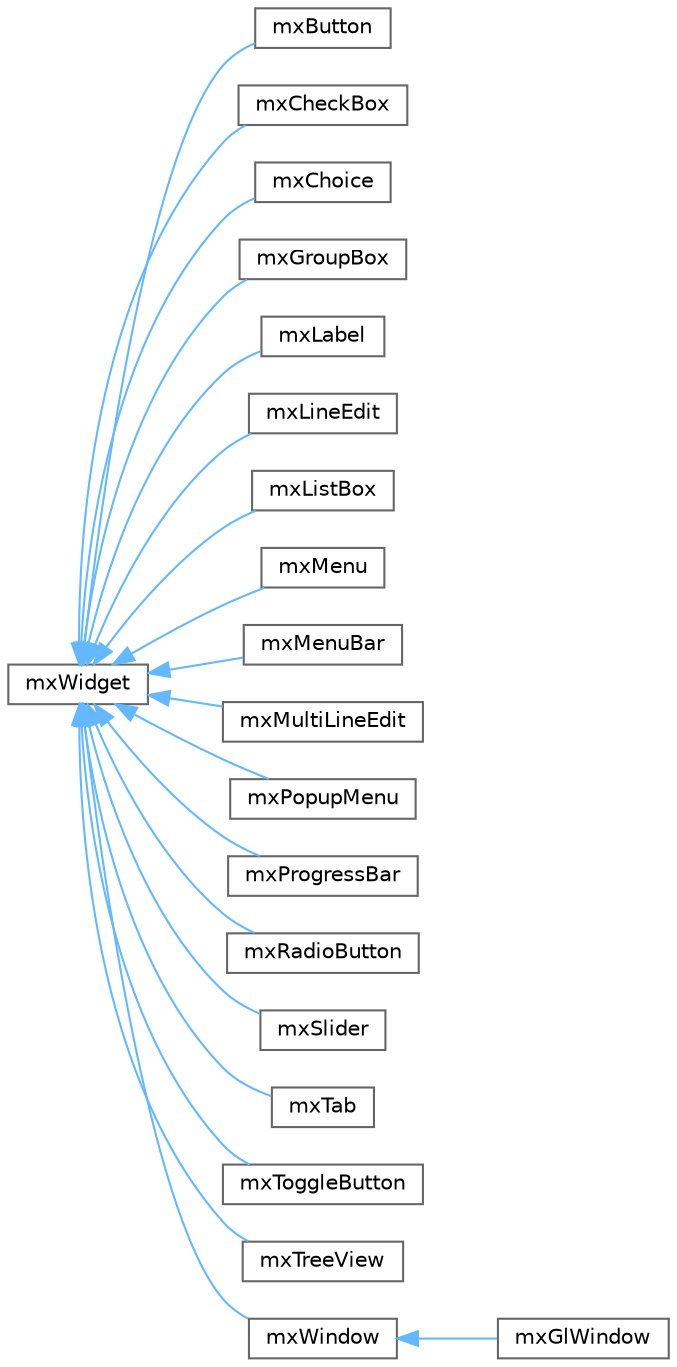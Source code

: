digraph "类继承关系图"
{
 // LATEX_PDF_SIZE
  bgcolor="transparent";
  edge [fontname=Helvetica,fontsize=10,labelfontname=Helvetica,labelfontsize=10];
  node [fontname=Helvetica,fontsize=10,shape=box,height=0.2,width=0.4];
  rankdir="LR";
  Node0 [label="mxWidget",height=0.2,width=0.4,color="grey40", fillcolor="white", style="filled",URL="$classmx_widget.html",tooltip=" "];
  Node0 -> Node1 [dir="back",color="steelblue1",style="solid"];
  Node1 [label="mxButton",height=0.2,width=0.4,color="grey40", fillcolor="white", style="filled",URL="$classmx_button.html",tooltip=" "];
  Node0 -> Node2 [dir="back",color="steelblue1",style="solid"];
  Node2 [label="mxCheckBox",height=0.2,width=0.4,color="grey40", fillcolor="white", style="filled",URL="$classmx_check_box.html",tooltip=" "];
  Node0 -> Node3 [dir="back",color="steelblue1",style="solid"];
  Node3 [label="mxChoice",height=0.2,width=0.4,color="grey40", fillcolor="white", style="filled",URL="$classmx_choice.html",tooltip=" "];
  Node0 -> Node4 [dir="back",color="steelblue1",style="solid"];
  Node4 [label="mxGroupBox",height=0.2,width=0.4,color="grey40", fillcolor="white", style="filled",URL="$classmx_group_box.html",tooltip=" "];
  Node0 -> Node5 [dir="back",color="steelblue1",style="solid"];
  Node5 [label="mxLabel",height=0.2,width=0.4,color="grey40", fillcolor="white", style="filled",URL="$classmx_label.html",tooltip=" "];
  Node0 -> Node6 [dir="back",color="steelblue1",style="solid"];
  Node6 [label="mxLineEdit",height=0.2,width=0.4,color="grey40", fillcolor="white", style="filled",URL="$classmx_line_edit.html",tooltip=" "];
  Node0 -> Node7 [dir="back",color="steelblue1",style="solid"];
  Node7 [label="mxListBox",height=0.2,width=0.4,color="grey40", fillcolor="white", style="filled",URL="$classmx_list_box.html",tooltip=" "];
  Node0 -> Node8 [dir="back",color="steelblue1",style="solid"];
  Node8 [label="mxMenu",height=0.2,width=0.4,color="grey40", fillcolor="white", style="filled",URL="$classmx_menu.html",tooltip=" "];
  Node0 -> Node9 [dir="back",color="steelblue1",style="solid"];
  Node9 [label="mxMenuBar",height=0.2,width=0.4,color="grey40", fillcolor="white", style="filled",URL="$classmx_menu_bar.html",tooltip=" "];
  Node0 -> Node10 [dir="back",color="steelblue1",style="solid"];
  Node10 [label="mxMultiLineEdit",height=0.2,width=0.4,color="grey40", fillcolor="white", style="filled",URL="$classmx_multi_line_edit.html",tooltip=" "];
  Node0 -> Node11 [dir="back",color="steelblue1",style="solid"];
  Node11 [label="mxPopupMenu",height=0.2,width=0.4,color="grey40", fillcolor="white", style="filled",URL="$classmx_popup_menu.html",tooltip=" "];
  Node0 -> Node12 [dir="back",color="steelblue1",style="solid"];
  Node12 [label="mxProgressBar",height=0.2,width=0.4,color="grey40", fillcolor="white", style="filled",URL="$classmx_progress_bar.html",tooltip=" "];
  Node0 -> Node13 [dir="back",color="steelblue1",style="solid"];
  Node13 [label="mxRadioButton",height=0.2,width=0.4,color="grey40", fillcolor="white", style="filled",URL="$classmx_radio_button.html",tooltip=" "];
  Node0 -> Node14 [dir="back",color="steelblue1",style="solid"];
  Node14 [label="mxSlider",height=0.2,width=0.4,color="grey40", fillcolor="white", style="filled",URL="$classmx_slider.html",tooltip=" "];
  Node0 -> Node15 [dir="back",color="steelblue1",style="solid"];
  Node15 [label="mxTab",height=0.2,width=0.4,color="grey40", fillcolor="white", style="filled",URL="$classmx_tab.html",tooltip=" "];
  Node0 -> Node16 [dir="back",color="steelblue1",style="solid"];
  Node16 [label="mxToggleButton",height=0.2,width=0.4,color="grey40", fillcolor="white", style="filled",URL="$classmx_toggle_button.html",tooltip=" "];
  Node0 -> Node17 [dir="back",color="steelblue1",style="solid"];
  Node17 [label="mxTreeView",height=0.2,width=0.4,color="grey40", fillcolor="white", style="filled",URL="$classmx_tree_view.html",tooltip=" "];
  Node0 -> Node18 [dir="back",color="steelblue1",style="solid"];
  Node18 [label="mxWindow",height=0.2,width=0.4,color="grey40", fillcolor="white", style="filled",URL="$classmx_window.html",tooltip=" "];
  Node18 -> Node19 [dir="back",color="steelblue1",style="solid"];
  Node19 [label="mxGlWindow",height=0.2,width=0.4,color="grey40", fillcolor="white", style="filled",URL="$classmx_gl_window.html",tooltip=" "];
}
